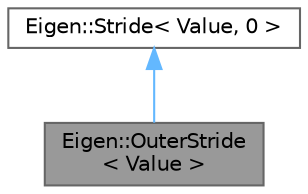 digraph "Eigen::OuterStride&lt; Value &gt;"
{
 // LATEX_PDF_SIZE
  bgcolor="transparent";
  edge [fontname=Helvetica,fontsize=10,labelfontname=Helvetica,labelfontsize=10];
  node [fontname=Helvetica,fontsize=10,shape=box,height=0.2,width=0.4];
  Node1 [id="Node000001",label="Eigen::OuterStride\l\< Value \>",height=0.2,width=0.4,color="gray40", fillcolor="grey60", style="filled", fontcolor="black",tooltip="Convenience specialization of Stride to specify only an outer stride See class Map for some examples"];
  Node2 -> Node1 [id="edge2_Node000001_Node000002",dir="back",color="steelblue1",style="solid",tooltip=" "];
  Node2 [id="Node000002",label="Eigen::Stride\< Value, 0 \>",height=0.2,width=0.4,color="gray40", fillcolor="white", style="filled",URL="$class_eigen_1_1_stride.html",tooltip=" "];
}

